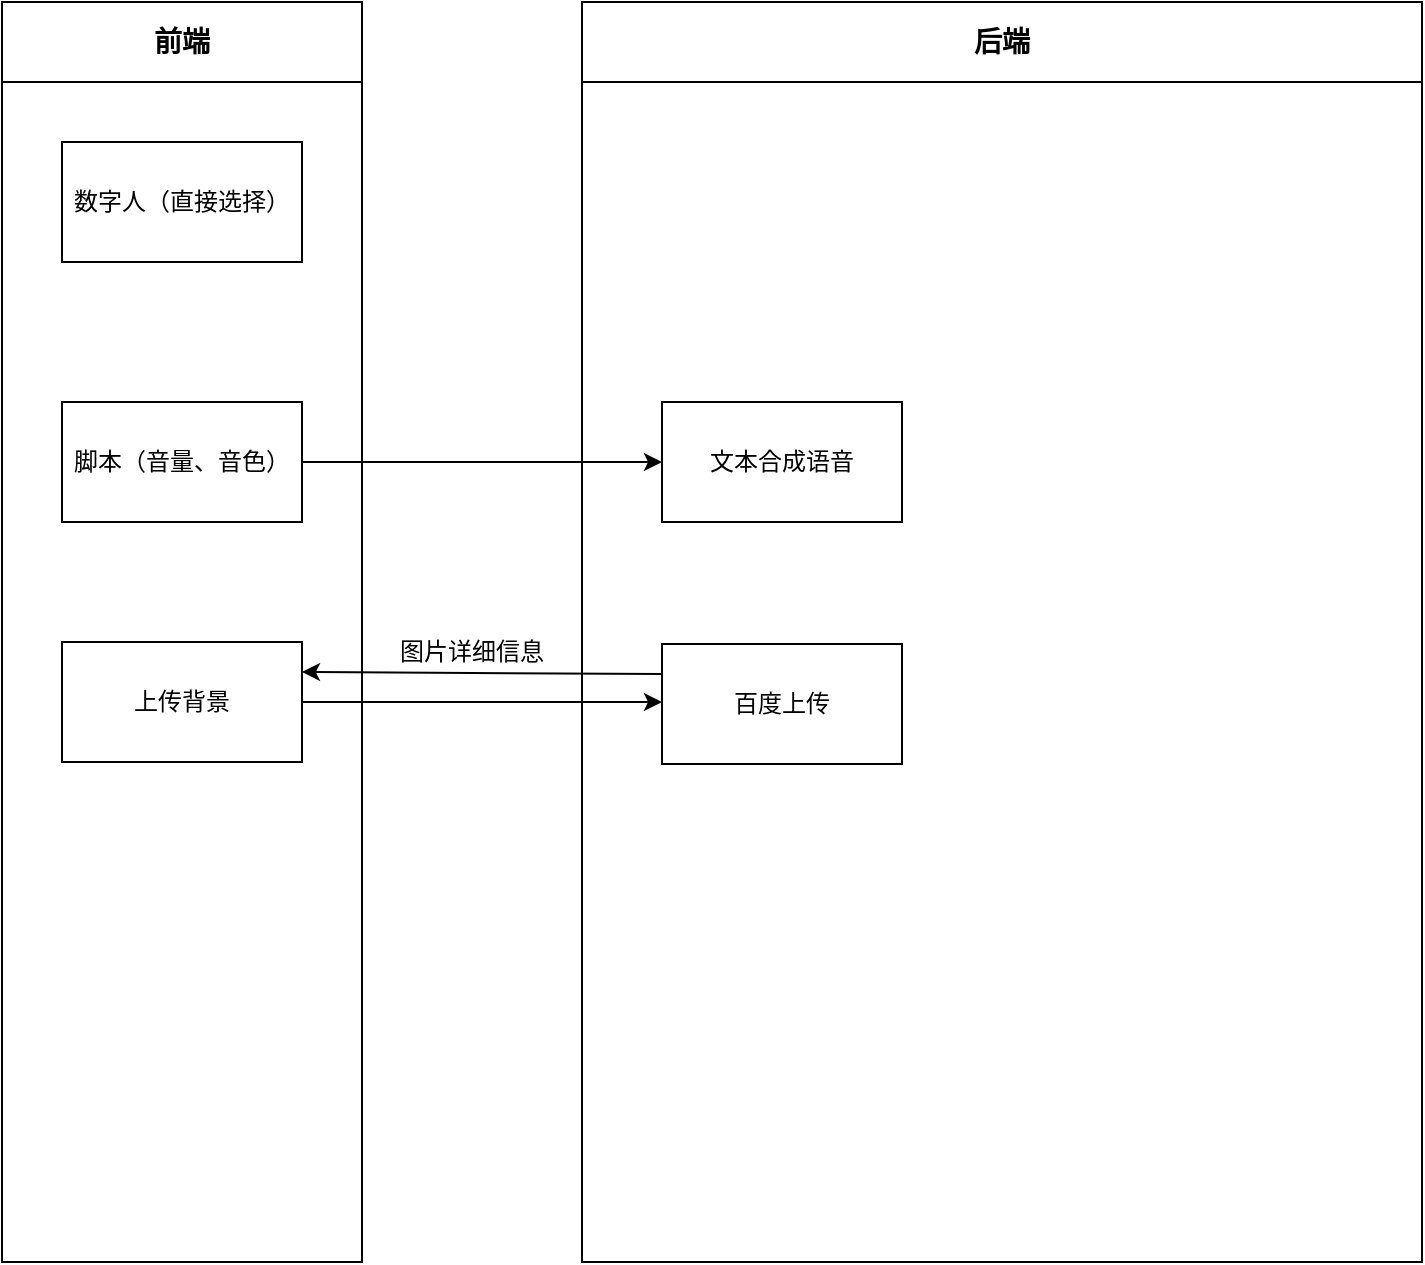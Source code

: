 <mxfile version="21.8.2" type="github">
  <diagram name="第 1 页" id="0QldNMjn3WrsliRjC4FI">
    <mxGraphModel dx="1286" dy="609" grid="1" gridSize="10" guides="1" tooltips="1" connect="1" arrows="1" fold="1" page="1" pageScale="1" pageWidth="827" pageHeight="1169" math="0" shadow="0">
      <root>
        <mxCell id="0" />
        <mxCell id="1" parent="0" />
        <mxCell id="-oLg1KLhWN1JwF1aX5Hv-1" value="" style="rounded=0;whiteSpace=wrap;html=1;" vertex="1" parent="1">
          <mxGeometry x="110" y="40" width="180" height="630" as="geometry" />
        </mxCell>
        <mxCell id="-oLg1KLhWN1JwF1aX5Hv-3" value="数字人（直接选择）" style="rounded=0;whiteSpace=wrap;html=1;" vertex="1" parent="1">
          <mxGeometry x="140" y="110" width="120" height="60" as="geometry" />
        </mxCell>
        <mxCell id="-oLg1KLhWN1JwF1aX5Hv-4" value="脚本（音量、音色）" style="rounded=0;whiteSpace=wrap;html=1;" vertex="1" parent="1">
          <mxGeometry x="140" y="240" width="120" height="60" as="geometry" />
        </mxCell>
        <mxCell id="-oLg1KLhWN1JwF1aX5Hv-9" value="&lt;b&gt;&lt;font style=&quot;font-size: 14px;&quot;&gt;前端&lt;/font&gt;&lt;/b&gt;" style="rounded=0;whiteSpace=wrap;html=1;" vertex="1" parent="1">
          <mxGeometry x="110" y="40" width="180" height="40" as="geometry" />
        </mxCell>
        <mxCell id="-oLg1KLhWN1JwF1aX5Hv-11" value="" style="group" vertex="1" connectable="0" parent="1">
          <mxGeometry x="400" y="40" width="420" height="630" as="geometry" />
        </mxCell>
        <mxCell id="-oLg1KLhWN1JwF1aX5Hv-5" value="" style="rounded=0;whiteSpace=wrap;html=1;" vertex="1" parent="-oLg1KLhWN1JwF1aX5Hv-11">
          <mxGeometry width="420" height="630" as="geometry" />
        </mxCell>
        <mxCell id="-oLg1KLhWN1JwF1aX5Hv-10" value="&lt;b&gt;&lt;font style=&quot;font-size: 14px;&quot;&gt;后端&lt;/font&gt;&lt;/b&gt;" style="rounded=0;whiteSpace=wrap;html=1;" vertex="1" parent="-oLg1KLhWN1JwF1aX5Hv-11">
          <mxGeometry width="420" height="40" as="geometry" />
        </mxCell>
        <mxCell id="-oLg1KLhWN1JwF1aX5Hv-12" value="文本合成语音" style="rounded=0;whiteSpace=wrap;html=1;" vertex="1" parent="-oLg1KLhWN1JwF1aX5Hv-11">
          <mxGeometry x="40" y="200" width="120" height="60" as="geometry" />
        </mxCell>
        <mxCell id="-oLg1KLhWN1JwF1aX5Hv-20" value="百度上传" style="rounded=0;whiteSpace=wrap;html=1;" vertex="1" parent="-oLg1KLhWN1JwF1aX5Hv-11">
          <mxGeometry x="40" y="321" width="120" height="60" as="geometry" />
        </mxCell>
        <mxCell id="-oLg1KLhWN1JwF1aX5Hv-14" value="" style="edgeStyle=orthogonalEdgeStyle;rounded=0;orthogonalLoop=1;jettySize=auto;html=1;entryX=0;entryY=0.5;entryDx=0;entryDy=0;" edge="1" parent="1" source="-oLg1KLhWN1JwF1aX5Hv-4" target="-oLg1KLhWN1JwF1aX5Hv-12">
          <mxGeometry relative="1" as="geometry">
            <mxPoint x="360" y="270" as="targetPoint" />
          </mxGeometry>
        </mxCell>
        <mxCell id="-oLg1KLhWN1JwF1aX5Hv-26" value="" style="edgeStyle=orthogonalEdgeStyle;rounded=0;orthogonalLoop=1;jettySize=auto;html=1;" edge="1" parent="1" source="-oLg1KLhWN1JwF1aX5Hv-15" target="-oLg1KLhWN1JwF1aX5Hv-20">
          <mxGeometry relative="1" as="geometry">
            <mxPoint x="360" y="390" as="targetPoint" />
            <Array as="points">
              <mxPoint x="460" y="390" />
              <mxPoint x="460" y="390" />
            </Array>
          </mxGeometry>
        </mxCell>
        <mxCell id="-oLg1KLhWN1JwF1aX5Hv-15" value="上传背景" style="rounded=0;whiteSpace=wrap;html=1;" vertex="1" parent="1">
          <mxGeometry x="140" y="360" width="120" height="60" as="geometry" />
        </mxCell>
        <mxCell id="-oLg1KLhWN1JwF1aX5Hv-27" value="" style="endArrow=classic;html=1;rounded=0;exitX=0;exitY=0.25;exitDx=0;exitDy=0;entryX=1;entryY=0.25;entryDx=0;entryDy=0;" edge="1" parent="1" source="-oLg1KLhWN1JwF1aX5Hv-20" target="-oLg1KLhWN1JwF1aX5Hv-15">
          <mxGeometry width="50" height="50" relative="1" as="geometry">
            <mxPoint x="300" y="360" as="sourcePoint" />
            <mxPoint x="350" y="310" as="targetPoint" />
          </mxGeometry>
        </mxCell>
        <mxCell id="-oLg1KLhWN1JwF1aX5Hv-28" value="图片详细信息" style="text;html=1;strokeColor=none;fillColor=none;align=center;verticalAlign=middle;whiteSpace=wrap;rounded=0;" vertex="1" parent="1">
          <mxGeometry x="300" y="350" width="90" height="30" as="geometry" />
        </mxCell>
      </root>
    </mxGraphModel>
  </diagram>
</mxfile>
